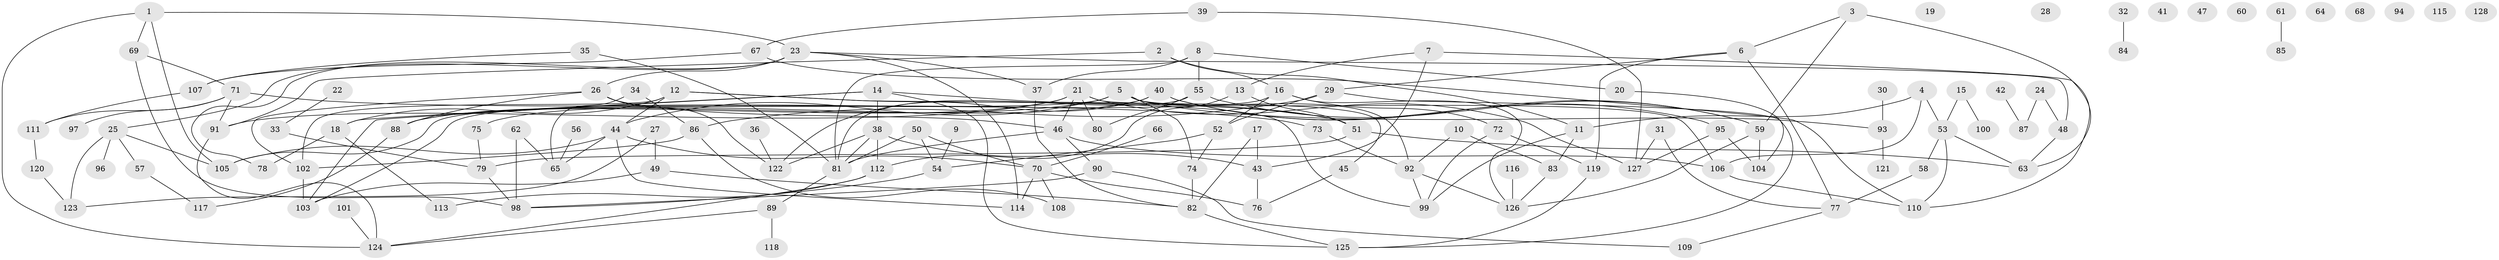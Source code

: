 // coarse degree distribution, {17: 0.018867924528301886, 10: 0.018867924528301886, 8: 0.03773584905660377, 5: 0.018867924528301886, 9: 0.05660377358490566, 7: 0.03773584905660377, 1: 0.1509433962264151, 3: 0.09433962264150944, 14: 0.03773584905660377, 4: 0.18867924528301888, 0: 0.22641509433962265, 6: 0.03773584905660377, 2: 0.07547169811320754}
// Generated by graph-tools (version 1.1) at 2025/16/03/04/25 18:16:25]
// undirected, 128 vertices, 187 edges
graph export_dot {
graph [start="1"]
  node [color=gray90,style=filled];
  1;
  2;
  3;
  4;
  5;
  6;
  7;
  8;
  9;
  10;
  11;
  12;
  13;
  14;
  15;
  16;
  17;
  18;
  19;
  20;
  21;
  22;
  23;
  24;
  25;
  26;
  27;
  28;
  29;
  30;
  31;
  32;
  33;
  34;
  35;
  36;
  37;
  38;
  39;
  40;
  41;
  42;
  43;
  44;
  45;
  46;
  47;
  48;
  49;
  50;
  51;
  52;
  53;
  54;
  55;
  56;
  57;
  58;
  59;
  60;
  61;
  62;
  63;
  64;
  65;
  66;
  67;
  68;
  69;
  70;
  71;
  72;
  73;
  74;
  75;
  76;
  77;
  78;
  79;
  80;
  81;
  82;
  83;
  84;
  85;
  86;
  87;
  88;
  89;
  90;
  91;
  92;
  93;
  94;
  95;
  96;
  97;
  98;
  99;
  100;
  101;
  102;
  103;
  104;
  105;
  106;
  107;
  108;
  109;
  110;
  111;
  112;
  113;
  114;
  115;
  116;
  117;
  118;
  119;
  120;
  121;
  122;
  123;
  124;
  125;
  126;
  127;
  128;
  1 -- 23;
  1 -- 69;
  1 -- 105;
  1 -- 124;
  2 -- 11;
  2 -- 16;
  2 -- 91;
  3 -- 6;
  3 -- 59;
  3 -- 63;
  4 -- 11;
  4 -- 53;
  4 -- 106;
  5 -- 44;
  5 -- 74;
  5 -- 88;
  5 -- 92;
  5 -- 93;
  5 -- 105;
  5 -- 106;
  6 -- 29;
  6 -- 77;
  6 -- 119;
  7 -- 13;
  7 -- 43;
  7 -- 110;
  8 -- 20;
  8 -- 37;
  8 -- 55;
  8 -- 81;
  9 -- 54;
  10 -- 83;
  10 -- 92;
  11 -- 83;
  11 -- 99;
  12 -- 18;
  12 -- 44;
  12 -- 51;
  12 -- 99;
  12 -- 102;
  13 -- 51;
  13 -- 112;
  14 -- 18;
  14 -- 38;
  14 -- 51;
  14 -- 103;
  14 -- 125;
  15 -- 53;
  15 -- 100;
  16 -- 52;
  16 -- 72;
  16 -- 103;
  16 -- 126;
  17 -- 43;
  17 -- 82;
  18 -- 78;
  18 -- 113;
  20 -- 104;
  21 -- 45;
  21 -- 46;
  21 -- 80;
  21 -- 88;
  21 -- 91;
  21 -- 127;
  22 -- 33;
  23 -- 25;
  23 -- 26;
  23 -- 37;
  23 -- 48;
  23 -- 78;
  23 -- 114;
  24 -- 48;
  24 -- 87;
  25 -- 57;
  25 -- 96;
  25 -- 105;
  25 -- 123;
  26 -- 46;
  26 -- 88;
  26 -- 102;
  26 -- 122;
  27 -- 49;
  27 -- 123;
  29 -- 52;
  29 -- 86;
  29 -- 125;
  30 -- 93;
  31 -- 77;
  31 -- 127;
  32 -- 84;
  33 -- 79;
  34 -- 65;
  34 -- 86;
  35 -- 81;
  35 -- 107;
  36 -- 122;
  37 -- 82;
  38 -- 43;
  38 -- 81;
  38 -- 112;
  38 -- 122;
  39 -- 67;
  39 -- 127;
  40 -- 59;
  40 -- 75;
  40 -- 95;
  40 -- 122;
  42 -- 87;
  43 -- 76;
  44 -- 65;
  44 -- 70;
  44 -- 105;
  44 -- 114;
  45 -- 76;
  46 -- 81;
  46 -- 90;
  46 -- 106;
  48 -- 63;
  49 -- 82;
  49 -- 103;
  50 -- 54;
  50 -- 70;
  50 -- 81;
  51 -- 63;
  51 -- 79;
  52 -- 54;
  52 -- 74;
  53 -- 58;
  53 -- 63;
  53 -- 110;
  54 -- 98;
  55 -- 59;
  55 -- 80;
  55 -- 81;
  56 -- 65;
  57 -- 117;
  58 -- 77;
  59 -- 104;
  59 -- 126;
  61 -- 85;
  62 -- 65;
  62 -- 98;
  66 -- 70;
  67 -- 107;
  67 -- 110;
  69 -- 71;
  69 -- 98;
  70 -- 76;
  70 -- 108;
  70 -- 114;
  71 -- 73;
  71 -- 91;
  71 -- 97;
  71 -- 111;
  72 -- 99;
  72 -- 119;
  73 -- 92;
  74 -- 82;
  75 -- 79;
  77 -- 109;
  79 -- 98;
  81 -- 89;
  82 -- 125;
  83 -- 126;
  86 -- 102;
  86 -- 108;
  88 -- 117;
  89 -- 118;
  89 -- 124;
  90 -- 98;
  90 -- 109;
  91 -- 124;
  92 -- 99;
  92 -- 126;
  93 -- 121;
  95 -- 104;
  95 -- 127;
  101 -- 124;
  102 -- 103;
  106 -- 110;
  107 -- 111;
  111 -- 120;
  112 -- 113;
  112 -- 124;
  116 -- 126;
  119 -- 125;
  120 -- 123;
}
